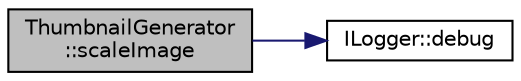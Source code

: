 digraph "ThumbnailGenerator::scaleImage"
{
 // LATEX_PDF_SIZE
  edge [fontname="Helvetica",fontsize="10",labelfontname="Helvetica",labelfontsize="10"];
  node [fontname="Helvetica",fontsize="10",shape=record];
  rankdir="LR";
  Node1 [label="ThumbnailGenerator\l::scaleImage",height=0.2,width=0.4,color="black", fillcolor="grey75", style="filled", fontcolor="black",tooltip=" "];
  Node1 -> Node2 [color="midnightblue",fontsize="10",style="solid",fontname="Helvetica"];
  Node2 [label="ILogger::debug",height=0.2,width=0.4,color="black", fillcolor="white", style="filled",URL="$struct_i_logger.html#a72f523de0593fdab9bdd79302a51880e",tooltip=" "];
}
